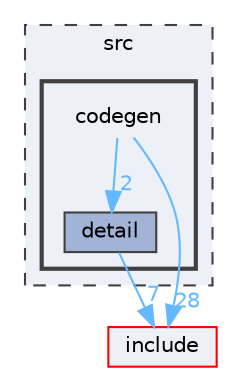 digraph "src/codegen"
{
 // LATEX_PDF_SIZE
  bgcolor="transparent";
  edge [fontname=Helvetica,fontsize=10,labelfontname=Helvetica,labelfontsize=10];
  node [fontname=Helvetica,fontsize=10,shape=box,height=0.2,width=0.4];
  compound=true
  subgraph clusterdir_68267d1309a1af8e8297ef4c3efbcdba {
    graph [ bgcolor="#edf0f7", pencolor="grey25", label="src", fontname=Helvetica,fontsize=10 style="filled,dashed", URL="dir_68267d1309a1af8e8297ef4c3efbcdba.html",tooltip=""]
  subgraph clusterdir_7cf1b5e32c0ccac638cac1ebc38d93b6 {
    graph [ bgcolor="#edf0f7", pencolor="grey25", label="", fontname=Helvetica,fontsize=10 style="filled,bold", URL="dir_7cf1b5e32c0ccac638cac1ebc38d93b6.html",tooltip=""]
    dir_7cf1b5e32c0ccac638cac1ebc38d93b6 [shape=plaintext, label="codegen"];
  dir_3c0a8d2f1178291b5d4a689c2288a195 [label="detail", fillcolor="#a2b4d6", color="grey25", style="filled", URL="dir_3c0a8d2f1178291b5d4a689c2288a195.html",tooltip=""];
  }
  }
  dir_d44c64559bbebec7f509842c48db8b23 [label="include", fillcolor="#edf0f7", color="red", style="filled", URL="dir_d44c64559bbebec7f509842c48db8b23.html",tooltip=""];
  dir_7cf1b5e32c0ccac638cac1ebc38d93b6->dir_3c0a8d2f1178291b5d4a689c2288a195 [headlabel="2", labeldistance=1.5 headhref="dir_000005_000010.html" color="steelblue1" fontcolor="steelblue1"];
  dir_7cf1b5e32c0ccac638cac1ebc38d93b6->dir_d44c64559bbebec7f509842c48db8b23 [headlabel="28", labeldistance=1.5 headhref="dir_000005_000017.html" color="steelblue1" fontcolor="steelblue1"];
  dir_3c0a8d2f1178291b5d4a689c2288a195->dir_d44c64559bbebec7f509842c48db8b23 [headlabel="7", labeldistance=1.5 headhref="dir_000010_000017.html" color="steelblue1" fontcolor="steelblue1"];
}
